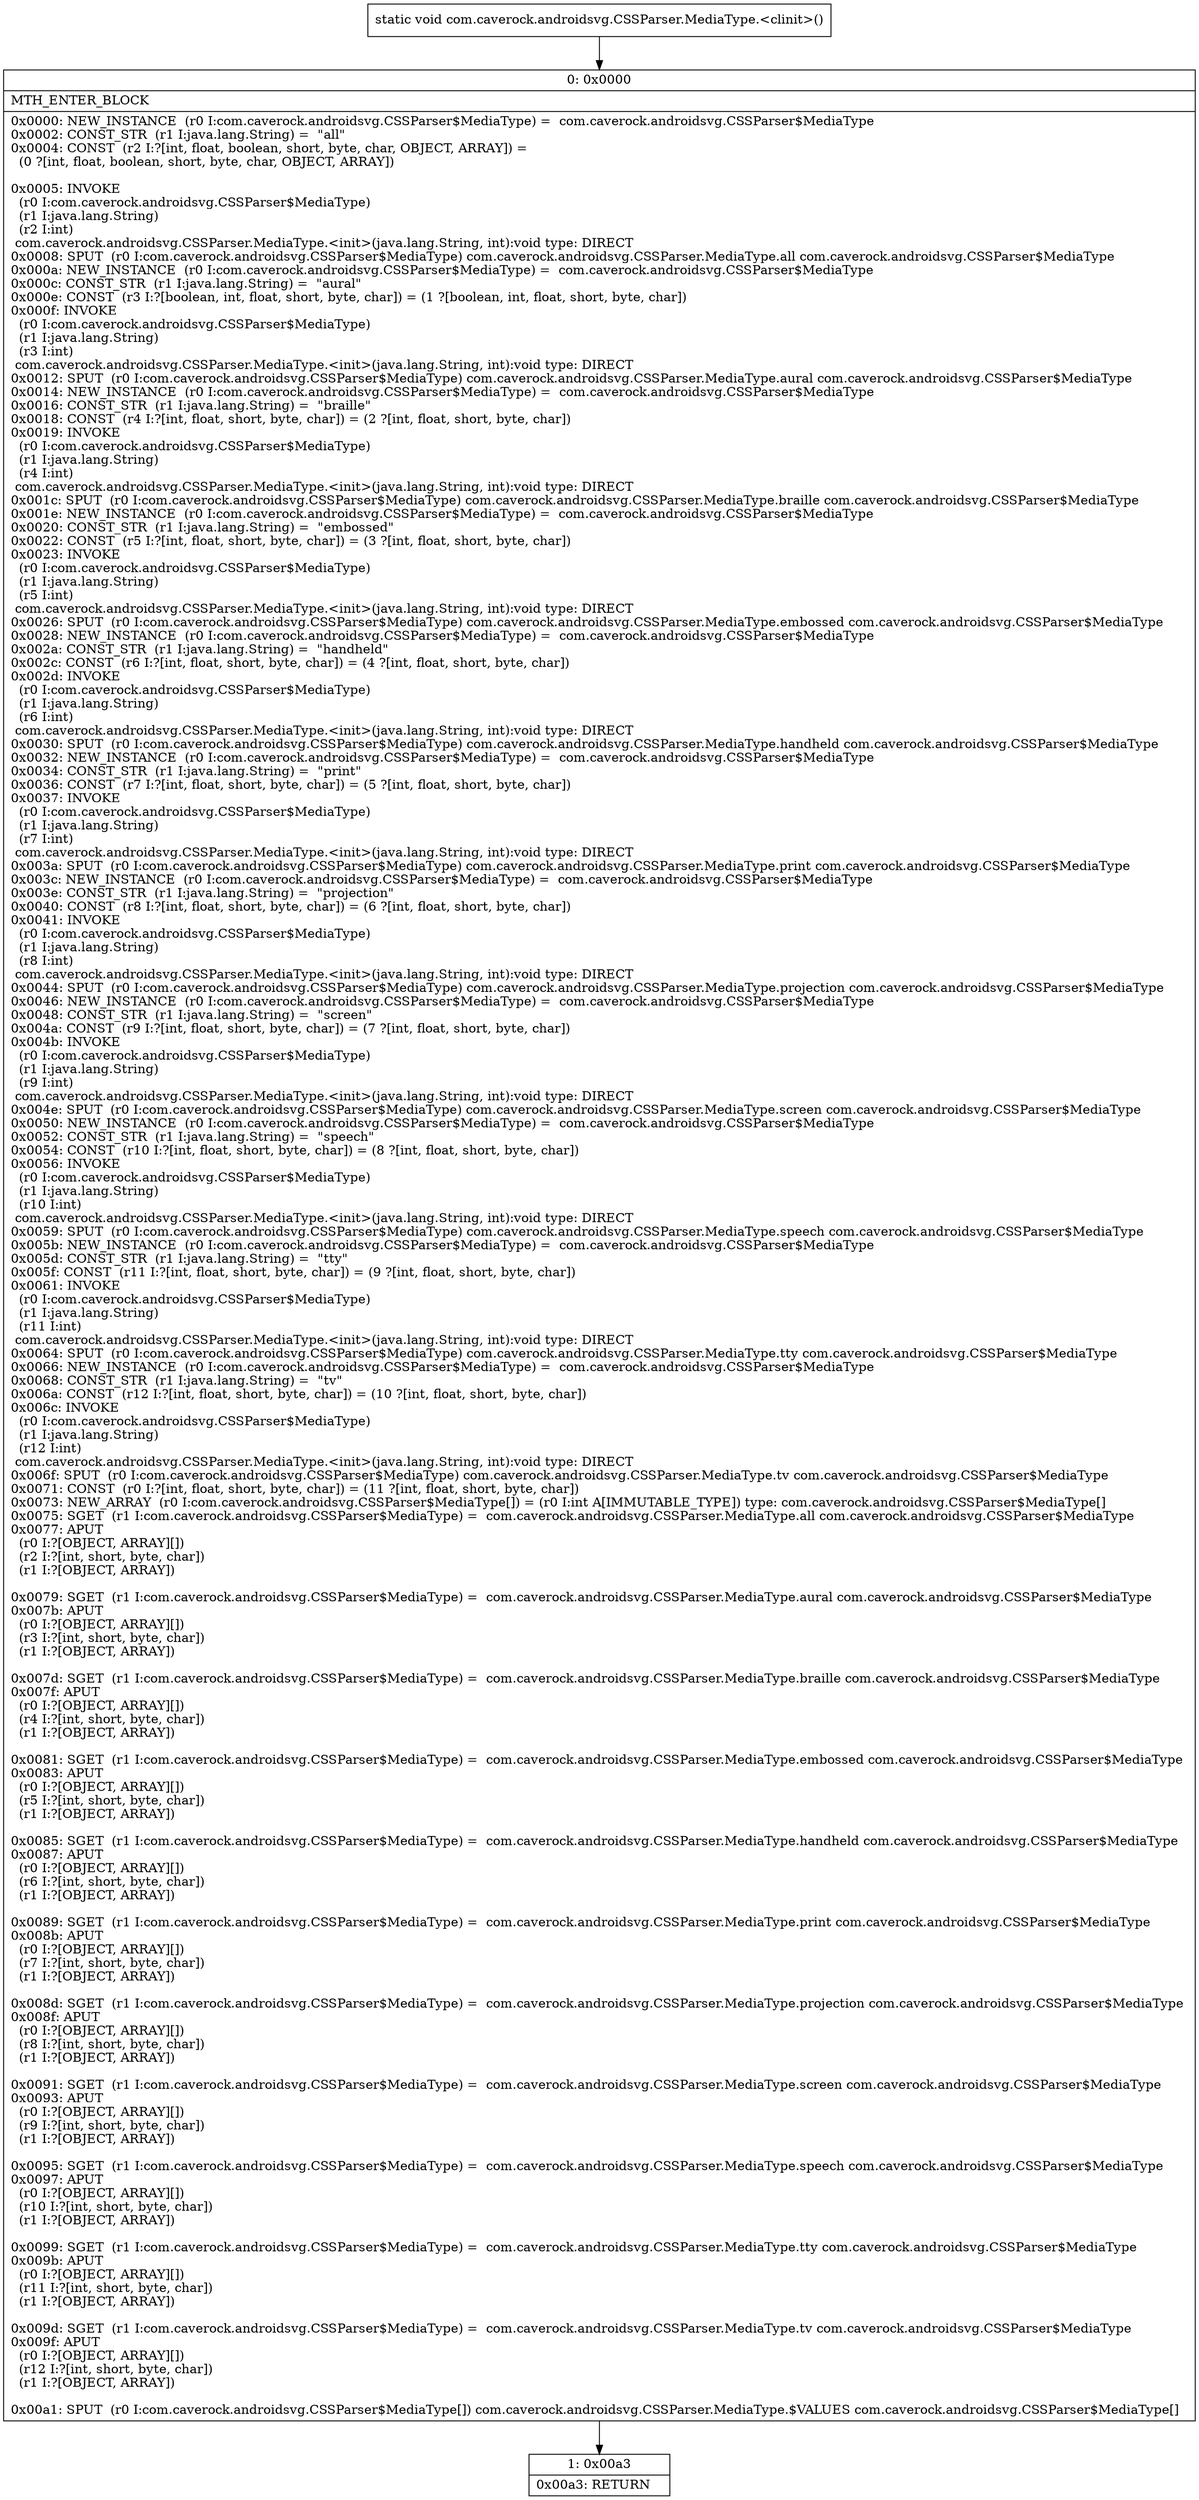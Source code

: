 digraph "CFG forcom.caverock.androidsvg.CSSParser.MediaType.\<clinit\>()V" {
Node_0 [shape=record,label="{0\:\ 0x0000|MTH_ENTER_BLOCK\l|0x0000: NEW_INSTANCE  (r0 I:com.caverock.androidsvg.CSSParser$MediaType) =  com.caverock.androidsvg.CSSParser$MediaType \l0x0002: CONST_STR  (r1 I:java.lang.String) =  \"all\" \l0x0004: CONST  (r2 I:?[int, float, boolean, short, byte, char, OBJECT, ARRAY]) = \l  (0 ?[int, float, boolean, short, byte, char, OBJECT, ARRAY])\l \l0x0005: INVOKE  \l  (r0 I:com.caverock.androidsvg.CSSParser$MediaType)\l  (r1 I:java.lang.String)\l  (r2 I:int)\l com.caverock.androidsvg.CSSParser.MediaType.\<init\>(java.lang.String, int):void type: DIRECT \l0x0008: SPUT  (r0 I:com.caverock.androidsvg.CSSParser$MediaType) com.caverock.androidsvg.CSSParser.MediaType.all com.caverock.androidsvg.CSSParser$MediaType \l0x000a: NEW_INSTANCE  (r0 I:com.caverock.androidsvg.CSSParser$MediaType) =  com.caverock.androidsvg.CSSParser$MediaType \l0x000c: CONST_STR  (r1 I:java.lang.String) =  \"aural\" \l0x000e: CONST  (r3 I:?[boolean, int, float, short, byte, char]) = (1 ?[boolean, int, float, short, byte, char]) \l0x000f: INVOKE  \l  (r0 I:com.caverock.androidsvg.CSSParser$MediaType)\l  (r1 I:java.lang.String)\l  (r3 I:int)\l com.caverock.androidsvg.CSSParser.MediaType.\<init\>(java.lang.String, int):void type: DIRECT \l0x0012: SPUT  (r0 I:com.caverock.androidsvg.CSSParser$MediaType) com.caverock.androidsvg.CSSParser.MediaType.aural com.caverock.androidsvg.CSSParser$MediaType \l0x0014: NEW_INSTANCE  (r0 I:com.caverock.androidsvg.CSSParser$MediaType) =  com.caverock.androidsvg.CSSParser$MediaType \l0x0016: CONST_STR  (r1 I:java.lang.String) =  \"braille\" \l0x0018: CONST  (r4 I:?[int, float, short, byte, char]) = (2 ?[int, float, short, byte, char]) \l0x0019: INVOKE  \l  (r0 I:com.caverock.androidsvg.CSSParser$MediaType)\l  (r1 I:java.lang.String)\l  (r4 I:int)\l com.caverock.androidsvg.CSSParser.MediaType.\<init\>(java.lang.String, int):void type: DIRECT \l0x001c: SPUT  (r0 I:com.caverock.androidsvg.CSSParser$MediaType) com.caverock.androidsvg.CSSParser.MediaType.braille com.caverock.androidsvg.CSSParser$MediaType \l0x001e: NEW_INSTANCE  (r0 I:com.caverock.androidsvg.CSSParser$MediaType) =  com.caverock.androidsvg.CSSParser$MediaType \l0x0020: CONST_STR  (r1 I:java.lang.String) =  \"embossed\" \l0x0022: CONST  (r5 I:?[int, float, short, byte, char]) = (3 ?[int, float, short, byte, char]) \l0x0023: INVOKE  \l  (r0 I:com.caverock.androidsvg.CSSParser$MediaType)\l  (r1 I:java.lang.String)\l  (r5 I:int)\l com.caverock.androidsvg.CSSParser.MediaType.\<init\>(java.lang.String, int):void type: DIRECT \l0x0026: SPUT  (r0 I:com.caverock.androidsvg.CSSParser$MediaType) com.caverock.androidsvg.CSSParser.MediaType.embossed com.caverock.androidsvg.CSSParser$MediaType \l0x0028: NEW_INSTANCE  (r0 I:com.caverock.androidsvg.CSSParser$MediaType) =  com.caverock.androidsvg.CSSParser$MediaType \l0x002a: CONST_STR  (r1 I:java.lang.String) =  \"handheld\" \l0x002c: CONST  (r6 I:?[int, float, short, byte, char]) = (4 ?[int, float, short, byte, char]) \l0x002d: INVOKE  \l  (r0 I:com.caverock.androidsvg.CSSParser$MediaType)\l  (r1 I:java.lang.String)\l  (r6 I:int)\l com.caverock.androidsvg.CSSParser.MediaType.\<init\>(java.lang.String, int):void type: DIRECT \l0x0030: SPUT  (r0 I:com.caverock.androidsvg.CSSParser$MediaType) com.caverock.androidsvg.CSSParser.MediaType.handheld com.caverock.androidsvg.CSSParser$MediaType \l0x0032: NEW_INSTANCE  (r0 I:com.caverock.androidsvg.CSSParser$MediaType) =  com.caverock.androidsvg.CSSParser$MediaType \l0x0034: CONST_STR  (r1 I:java.lang.String) =  \"print\" \l0x0036: CONST  (r7 I:?[int, float, short, byte, char]) = (5 ?[int, float, short, byte, char]) \l0x0037: INVOKE  \l  (r0 I:com.caverock.androidsvg.CSSParser$MediaType)\l  (r1 I:java.lang.String)\l  (r7 I:int)\l com.caverock.androidsvg.CSSParser.MediaType.\<init\>(java.lang.String, int):void type: DIRECT \l0x003a: SPUT  (r0 I:com.caverock.androidsvg.CSSParser$MediaType) com.caverock.androidsvg.CSSParser.MediaType.print com.caverock.androidsvg.CSSParser$MediaType \l0x003c: NEW_INSTANCE  (r0 I:com.caverock.androidsvg.CSSParser$MediaType) =  com.caverock.androidsvg.CSSParser$MediaType \l0x003e: CONST_STR  (r1 I:java.lang.String) =  \"projection\" \l0x0040: CONST  (r8 I:?[int, float, short, byte, char]) = (6 ?[int, float, short, byte, char]) \l0x0041: INVOKE  \l  (r0 I:com.caverock.androidsvg.CSSParser$MediaType)\l  (r1 I:java.lang.String)\l  (r8 I:int)\l com.caverock.androidsvg.CSSParser.MediaType.\<init\>(java.lang.String, int):void type: DIRECT \l0x0044: SPUT  (r0 I:com.caverock.androidsvg.CSSParser$MediaType) com.caverock.androidsvg.CSSParser.MediaType.projection com.caverock.androidsvg.CSSParser$MediaType \l0x0046: NEW_INSTANCE  (r0 I:com.caverock.androidsvg.CSSParser$MediaType) =  com.caverock.androidsvg.CSSParser$MediaType \l0x0048: CONST_STR  (r1 I:java.lang.String) =  \"screen\" \l0x004a: CONST  (r9 I:?[int, float, short, byte, char]) = (7 ?[int, float, short, byte, char]) \l0x004b: INVOKE  \l  (r0 I:com.caverock.androidsvg.CSSParser$MediaType)\l  (r1 I:java.lang.String)\l  (r9 I:int)\l com.caverock.androidsvg.CSSParser.MediaType.\<init\>(java.lang.String, int):void type: DIRECT \l0x004e: SPUT  (r0 I:com.caverock.androidsvg.CSSParser$MediaType) com.caverock.androidsvg.CSSParser.MediaType.screen com.caverock.androidsvg.CSSParser$MediaType \l0x0050: NEW_INSTANCE  (r0 I:com.caverock.androidsvg.CSSParser$MediaType) =  com.caverock.androidsvg.CSSParser$MediaType \l0x0052: CONST_STR  (r1 I:java.lang.String) =  \"speech\" \l0x0054: CONST  (r10 I:?[int, float, short, byte, char]) = (8 ?[int, float, short, byte, char]) \l0x0056: INVOKE  \l  (r0 I:com.caverock.androidsvg.CSSParser$MediaType)\l  (r1 I:java.lang.String)\l  (r10 I:int)\l com.caverock.androidsvg.CSSParser.MediaType.\<init\>(java.lang.String, int):void type: DIRECT \l0x0059: SPUT  (r0 I:com.caverock.androidsvg.CSSParser$MediaType) com.caverock.androidsvg.CSSParser.MediaType.speech com.caverock.androidsvg.CSSParser$MediaType \l0x005b: NEW_INSTANCE  (r0 I:com.caverock.androidsvg.CSSParser$MediaType) =  com.caverock.androidsvg.CSSParser$MediaType \l0x005d: CONST_STR  (r1 I:java.lang.String) =  \"tty\" \l0x005f: CONST  (r11 I:?[int, float, short, byte, char]) = (9 ?[int, float, short, byte, char]) \l0x0061: INVOKE  \l  (r0 I:com.caverock.androidsvg.CSSParser$MediaType)\l  (r1 I:java.lang.String)\l  (r11 I:int)\l com.caverock.androidsvg.CSSParser.MediaType.\<init\>(java.lang.String, int):void type: DIRECT \l0x0064: SPUT  (r0 I:com.caverock.androidsvg.CSSParser$MediaType) com.caverock.androidsvg.CSSParser.MediaType.tty com.caverock.androidsvg.CSSParser$MediaType \l0x0066: NEW_INSTANCE  (r0 I:com.caverock.androidsvg.CSSParser$MediaType) =  com.caverock.androidsvg.CSSParser$MediaType \l0x0068: CONST_STR  (r1 I:java.lang.String) =  \"tv\" \l0x006a: CONST  (r12 I:?[int, float, short, byte, char]) = (10 ?[int, float, short, byte, char]) \l0x006c: INVOKE  \l  (r0 I:com.caverock.androidsvg.CSSParser$MediaType)\l  (r1 I:java.lang.String)\l  (r12 I:int)\l com.caverock.androidsvg.CSSParser.MediaType.\<init\>(java.lang.String, int):void type: DIRECT \l0x006f: SPUT  (r0 I:com.caverock.androidsvg.CSSParser$MediaType) com.caverock.androidsvg.CSSParser.MediaType.tv com.caverock.androidsvg.CSSParser$MediaType \l0x0071: CONST  (r0 I:?[int, float, short, byte, char]) = (11 ?[int, float, short, byte, char]) \l0x0073: NEW_ARRAY  (r0 I:com.caverock.androidsvg.CSSParser$MediaType[]) = (r0 I:int A[IMMUTABLE_TYPE]) type: com.caverock.androidsvg.CSSParser$MediaType[] \l0x0075: SGET  (r1 I:com.caverock.androidsvg.CSSParser$MediaType) =  com.caverock.androidsvg.CSSParser.MediaType.all com.caverock.androidsvg.CSSParser$MediaType \l0x0077: APUT  \l  (r0 I:?[OBJECT, ARRAY][])\l  (r2 I:?[int, short, byte, char])\l  (r1 I:?[OBJECT, ARRAY])\l \l0x0079: SGET  (r1 I:com.caverock.androidsvg.CSSParser$MediaType) =  com.caverock.androidsvg.CSSParser.MediaType.aural com.caverock.androidsvg.CSSParser$MediaType \l0x007b: APUT  \l  (r0 I:?[OBJECT, ARRAY][])\l  (r3 I:?[int, short, byte, char])\l  (r1 I:?[OBJECT, ARRAY])\l \l0x007d: SGET  (r1 I:com.caverock.androidsvg.CSSParser$MediaType) =  com.caverock.androidsvg.CSSParser.MediaType.braille com.caverock.androidsvg.CSSParser$MediaType \l0x007f: APUT  \l  (r0 I:?[OBJECT, ARRAY][])\l  (r4 I:?[int, short, byte, char])\l  (r1 I:?[OBJECT, ARRAY])\l \l0x0081: SGET  (r1 I:com.caverock.androidsvg.CSSParser$MediaType) =  com.caverock.androidsvg.CSSParser.MediaType.embossed com.caverock.androidsvg.CSSParser$MediaType \l0x0083: APUT  \l  (r0 I:?[OBJECT, ARRAY][])\l  (r5 I:?[int, short, byte, char])\l  (r1 I:?[OBJECT, ARRAY])\l \l0x0085: SGET  (r1 I:com.caverock.androidsvg.CSSParser$MediaType) =  com.caverock.androidsvg.CSSParser.MediaType.handheld com.caverock.androidsvg.CSSParser$MediaType \l0x0087: APUT  \l  (r0 I:?[OBJECT, ARRAY][])\l  (r6 I:?[int, short, byte, char])\l  (r1 I:?[OBJECT, ARRAY])\l \l0x0089: SGET  (r1 I:com.caverock.androidsvg.CSSParser$MediaType) =  com.caverock.androidsvg.CSSParser.MediaType.print com.caverock.androidsvg.CSSParser$MediaType \l0x008b: APUT  \l  (r0 I:?[OBJECT, ARRAY][])\l  (r7 I:?[int, short, byte, char])\l  (r1 I:?[OBJECT, ARRAY])\l \l0x008d: SGET  (r1 I:com.caverock.androidsvg.CSSParser$MediaType) =  com.caverock.androidsvg.CSSParser.MediaType.projection com.caverock.androidsvg.CSSParser$MediaType \l0x008f: APUT  \l  (r0 I:?[OBJECT, ARRAY][])\l  (r8 I:?[int, short, byte, char])\l  (r1 I:?[OBJECT, ARRAY])\l \l0x0091: SGET  (r1 I:com.caverock.androidsvg.CSSParser$MediaType) =  com.caverock.androidsvg.CSSParser.MediaType.screen com.caverock.androidsvg.CSSParser$MediaType \l0x0093: APUT  \l  (r0 I:?[OBJECT, ARRAY][])\l  (r9 I:?[int, short, byte, char])\l  (r1 I:?[OBJECT, ARRAY])\l \l0x0095: SGET  (r1 I:com.caverock.androidsvg.CSSParser$MediaType) =  com.caverock.androidsvg.CSSParser.MediaType.speech com.caverock.androidsvg.CSSParser$MediaType \l0x0097: APUT  \l  (r0 I:?[OBJECT, ARRAY][])\l  (r10 I:?[int, short, byte, char])\l  (r1 I:?[OBJECT, ARRAY])\l \l0x0099: SGET  (r1 I:com.caverock.androidsvg.CSSParser$MediaType) =  com.caverock.androidsvg.CSSParser.MediaType.tty com.caverock.androidsvg.CSSParser$MediaType \l0x009b: APUT  \l  (r0 I:?[OBJECT, ARRAY][])\l  (r11 I:?[int, short, byte, char])\l  (r1 I:?[OBJECT, ARRAY])\l \l0x009d: SGET  (r1 I:com.caverock.androidsvg.CSSParser$MediaType) =  com.caverock.androidsvg.CSSParser.MediaType.tv com.caverock.androidsvg.CSSParser$MediaType \l0x009f: APUT  \l  (r0 I:?[OBJECT, ARRAY][])\l  (r12 I:?[int, short, byte, char])\l  (r1 I:?[OBJECT, ARRAY])\l \l0x00a1: SPUT  (r0 I:com.caverock.androidsvg.CSSParser$MediaType[]) com.caverock.androidsvg.CSSParser.MediaType.$VALUES com.caverock.androidsvg.CSSParser$MediaType[] \l}"];
Node_1 [shape=record,label="{1\:\ 0x00a3|0x00a3: RETURN   \l}"];
MethodNode[shape=record,label="{static void com.caverock.androidsvg.CSSParser.MediaType.\<clinit\>() }"];
MethodNode -> Node_0;
Node_0 -> Node_1;
}

